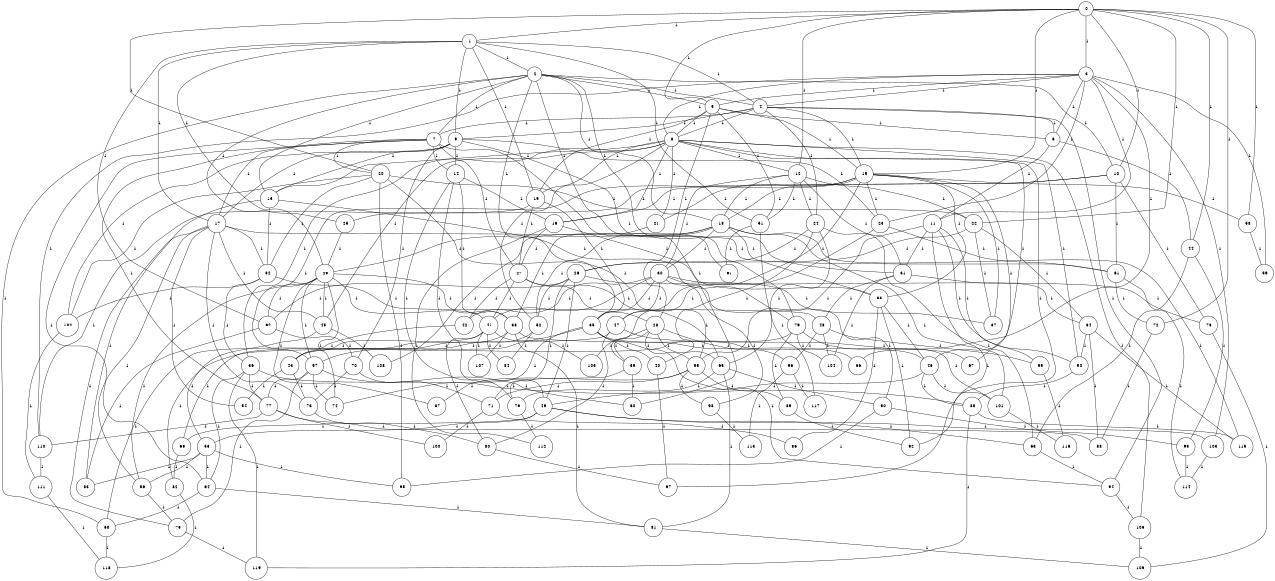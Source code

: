 graph G {
size="8.5,11;"
ratio = "expand;"
fixedsize="true;"
overlap="scale;"
node[shape=circle,width=.12,hight=.12,fontsize=12]
edge[fontsize=12]

0[label=" 0" color=black, pos="0.66186164,1.840087!"];
1[label=" 1" color=black, pos="2.0861324,2.9359881!"];
2[label=" 2" color=black, pos="2.5294665,1.7777145!"];
3[label=" 3" color=black, pos="1.0616646,0.70529834!"];
4[label=" 4" color=black, pos="0.96156997,0.054151582!"];
5[label=" 5" color=black, pos="1.084717,1.7586826!"];
6[label=" 6" color=black, pos="1.7751873,0.069719124!"];
7[label=" 7" color=black, pos="2.9521417,1.1500183!"];
8[label=" 8" color=black, pos="2.2916178,0.37104005!"];
9[label=" 9" color=black, pos="1.1410321,2.599801!"];
10[label=" 10" color=black, pos="1.8516917,1.2127625!"];
11[label=" 11" color=black, pos="1.4887908,0.15718477!"];
12[label=" 12" color=black, pos="0.99200869,2.8292366!"];
13[label=" 13" color=black, pos="0.55028908,0.70903185!"];
14[label=" 14" color=black, pos="0.14479536,2.7968553!"];
15[label=" 15" color=black, pos="0.61051749,1.7109403!"];
16[label=" 16" color=black, pos="1.9369788,0.27988548!"];
17[label=" 17" color=black, pos="1.3890086,1.7485095!"];
18[label=" 18" color=black, pos="1.257202,0.15405653!"];
19[label=" 19" color=black, pos="2.8793328,2.1963536!"];
20[label=" 20" color=black, pos="0.52257766,0.94806715!"];
21[label=" 21" color=black, pos="0.61350931,2.3983431!"];
22[label=" 22" color=black, pos="2.43585,0.85524169!"];
23[label=" 23" color=black, pos="0.14207191,2.9485027!"];
24[label=" 24" color=black, pos="1.6481624,2.1570615!"];
25[label=" 25" color=black, pos="2.1080747,0.27787119!"];
26[label=" 26" color=black, pos="0.86684298,0.11126957!"];
27[label=" 27" color=black, pos="0.74316902,1.6175172!"];
28[label=" 28" color=black, pos="1.3332133,1.3386134!"];
29[label=" 29" color=black, pos="1.2226834,1.7050273!"];
30[label=" 30" color=black, pos="1.9321549,2.7049008!"];
31[label=" 31" color=black, pos="0.12645096,2.1532775!"];
32[label=" 32" color=black, pos="0.88179174,1.8117843!"];
33[label=" 33" color=black, pos="0.21591006,1.3551432!"];
34[label=" 34" color=black, pos="1.5215832,1.8289288!"];
35[label=" 35" color=black, pos="0.7740359,2.5304989!"];
36[label=" 36" color=black, pos="0.012030376,2.0539718!"];
37[label=" 37" color=black, pos="0.60606887,1.8932471!"];
38[label=" 38" color=black, pos="2.319268,2.6124506!"];
39[label=" 39" color=black, pos="1.2515514,2.2203323!"];
40[label=" 40" color=black, pos="2.0760671,1.1232096!"];
41[label=" 41" color=black, pos="0.12177211,2.3747302!"];
42[label=" 42" color=black, pos="1.9447656,0.90810758!"];
43[label=" 43" color=black, pos="1.650105,1.8260506!"];
44[label=" 44" color=black, pos="1.3077189,0.89684913!"];
45[label=" 45" color=black, pos="1.6390214,2.4520115!"];
46[label=" 46" color=black, pos="1.3882441,1.4040083!"];
47[label=" 47" color=black, pos="2.8301902,2.7731387!"];
48[label=" 48" color=black, pos="1.6564572,0.19823444!"];
49[label=" 49" color=black, pos="0.37470109,2.4215847!"];
50[label=" 50" color=black, pos="2.7766236,2.0382681!"];
51[label=" 51" color=black, pos="1.7682988,2.088864!"];
52[label=" 52" color=black, pos="2.7443411,1.9898054!"];
53[label=" 53" color=black, pos="2.7758094,1.341652!"];
54[label=" 54" color=black, pos="0.50627896,1.803849!"];
55[label=" 55" color=black, pos="1.370001,2.2427264!"];
56[label=" 56" color=black, pos="0.473336,0.80468756!"];
57[label=" 57" color=black, pos="1.0139255,0.16750373!"];
58[label=" 58" color=black, pos="2.5559645,2.2172777!"];
59[label=" 59" color=black, pos="2.0700906,1.4002809!"];
60[label=" 60" color=black, pos="1.2918549,1.1977943!"];
61[label=" 61" color=black, pos="1.8319032,2.2317177!"];
62[label=" 62" color=black, pos="0.28510661,0.67465127!"];
63[label=" 63" color=black, pos="2.6125544,2.6815658!"];
64[label=" 64" color=black, pos="0.35833848,1.9339275!"];
65[label=" 65" color=black, pos="2.7125256,0.16281304!"];
66[label=" 66" color=black, pos="0.30720309,2.5927534!"];
67[label=" 67" color=black, pos="1.6862325,1.1917254!"];
68[label=" 68" color=black, pos="2.3831206,2.0457517!"];
69[label=" 69" color=black, pos="0.92896595,1.553206!"];
70[label=" 70" color=black, pos="0.3130362,1.8691801!"];
71[label=" 71" color=black, pos="0.14523493,0.011481075!"];
72[label=" 72" color=black, pos="2.0369993,0.87583735!"];
73[label=" 73" color=black, pos="0.046839858,0.018014982!"];
74[label=" 74" color=black, pos="0.41874117,1.7313366!"];
75[label=" 75" color=black, pos="0.60380272,0.083061175!"];
76[label=" 76" color=black, pos="1.3125817,2.2019472!"];
77[label=" 77" color=black, pos="2.4062824,2.4556202!"];
78[label=" 78" color=black, pos="0.98301048,1.6449092!"];
79[label=" 79" color=black, pos="1.8755462,2.6318188!"];
80[label=" 80" color=black, pos="2.6017989,0.66207037!"];
81[label=" 81" color=black, pos="1.5463066,2.0026817!"];
82[label=" 82" color=black, pos="0.29085374,2.0700214!"];
83[label=" 83" color=black, pos="2.6570803,2.8815798!"];
84[label=" 84" color=black, pos="1.2818955,2.2112095!"];
85[label=" 85" color=black, pos="2.8386802,2.4074964!"];
86[label=" 86" color=black, pos="0.99162999,1.9499361!"];
87[label=" 87" color=black, pos="0.70879589,0.77972171!"];
88[label=" 88" color=black, pos="2.0894111,2.9592335!"];
89[label=" 89" color=black, pos="1.1218774,1.6007654!"];
90[label=" 90" color=black, pos="1.6959334,1.3073876!"];
91[label=" 91" color=black, pos="2.8238695,2.3226756!"];
92[label=" 92" color=black, pos="0.27249448,2.7939429!"];
93[label=" 93" color=black, pos="2.2007149,2.9328654!"];
94[label=" 94" color=black, pos="0.25384491,0.059521082!"];
95[label=" 95" color=black, pos="0.46455651,2.2732356!"];
96[label=" 96" color=black, pos="2.2810349,2.1896853!"];
97[label=" 97" color=black, pos="2.1943842,0.81564349!"];
98[label=" 98" color=black, pos="2.4612375,0.24333138!"];
99[label=" 99" color=black, pos="1.3119986,1.3908719!"];
100[label=" 100" color=black, pos="2.0998922,1.6956678!"];
101[label=" 101" color=black, pos="0.38625407,1.492952!"];
102[label=" 102" color=black, pos="1.5113348,0.60273979!"];
103[label=" 103" color=black, pos="1.3917158,0.52985891!"];
104[label=" 104" color=black, pos="2.1084444,0.075663025!"];
105[label=" 105" color=black, pos="0.50999483,2.1931463!"];
106[label=" 106" color=black, pos="1.0143376,1.2563393!"];
107[label=" 107" color=black, pos="0.0024846885,1.9108292!"];
108[label=" 108" color=black, pos="1.832026,1.402984!"];
109[label=" 109" color=black, pos="2.2350302,1.858379!"];
110[label=" 110" color=black, pos="0.44840897,1.7222563!"];
111[label=" 111" color=black, pos="0.33709419,0.51287551!"];
112[label=" 112" color=black, pos="2.9716594,1.7483672!"];
113[label=" 113" color=black, pos="2.479845,0.45288654!"];
114[label=" 114" color=black, pos="1.3779912,2.8205189!"];
115[label=" 115" color=black, pos="1.356437,2.4828527!"];
116[label=" 116" color=black, pos="2.3378451,1.406743!"];
117[label=" 117" color=black, pos="1.7817727,2.3192404!"];
118[label=" 118" color=black, pos="1.7262409,1.0703064!"];
119[label=" 119" color=black, pos="0.29361189,2.5088737!"];
0--1[label="1"]
0--3[label="1"]
0--5[label="1"]
0--10[label="1"]
0--12[label="1"]
0--15[label="1"]
0--20[label="1"]
0--22[label="1"]
0--44[label="1"]
0--58[label="1"]
0--72[label="1"]
1--2[label="1"]
1--4[label="1"]
1--9[label="1"]
1--17[label="1"]
1--19[label="1"]
1--25[label="1"]
1--51[label="1"]
1--62[label="1"]
2--4[label="1"]
2--5[label="1"]
2--7[label="1"]
2--10[label="1"]
2--13[label="1"]
2--18[label="1"]
2--29[label="1"]
2--31[label="1"]
2--35[label="1"]
2--68[label="1"]
2--91[label="1"]
3--4[label="1"]
3--5[label="1"]
3--6[label="1"]
3--8[label="1"]
3--11[label="1"]
3--23[label="1"]
3--59[label="1"]
3--66[label="1"]
3--103[label="1"]
3--110[label="1"]
4--6[label="1"]
4--7[label="1"]
4--8[label="1"]
4--9[label="1"]
4--15[label="1"]
4--24[label="1"]
4--94[label="1"]
5--6[label="1"]
5--8[label="1"]
5--15[label="1"]
5--19[label="1"]
5--28[label="1"]
5--51[label="1"]
6--11[label="1"]
6--44[label="1"]
7--14[label="1"]
7--17[label="1"]
7--20[label="1"]
7--27[label="1"]
7--60[label="1"]
7--64[label="1"]
7--77[label="1"]
8--12[label="1"]
8--13[label="1"]
8--16[label="1"]
8--19[label="1"]
8--21[label="1"]
8--36[label="1"]
8--45[label="1"]
8--46[label="1"]
8--50[label="1"]
8--52[label="1"]
8--92[label="1"]
8--106[label="1"]
9--13[label="1"]
9--14[label="1"]
9--17[label="1"]
9--23[label="1"]
9--70[label="1"]
9--79[label="1"]
9--102[label="1"]
10--16[label="1"]
10--25[label="1"]
10--61[label="1"]
10--78[label="1"]
11--31[label="1"]
11--50[label="1"]
11--55[label="1"]
11--97[label="1"]
11--99[label="1"]
12--18[label="1"]
12--22[label="1"]
12--24[label="1"]
12--30[label="1"]
12--31[label="1"]
12--51[label="1"]
13--32[label="1"]
13--79[label="1"]
13--83[label="1"]
14--16[label="1"]
14--38[label="1"]
14--49[label="1"]
14--76[label="1"]
15--18[label="1"]
15--21[label="1"]
15--23[label="1"]
15--33[label="1"]
15--37[label="1"]
15--47[label="1"]
15--57[label="1"]
15--58[label="1"]
15--67[label="1"]
16--27[label="1"]
16--33[label="1"]
16--112[label="1"]
17--32[label="1"]
17--45[label="1"]
17--54[label="1"]
17--56[label="1"]
17--61[label="1"]
17--73[label="1"]
17--75[label="1"]
18--29[label="1"]
18--30[label="1"]
18--33[label="1"]
18--52[label="1"]
18--101[label="1"]
18--108[label="1"]
18--115[label="1"]
19--27[label="1"]
19--35[label="1"]
19--110[label="1"]
20--22[label="1"]
20--32[label="1"]
20--55[label="1"]
20--95[label="1"]
20--102[label="1"]
21--38[label="1"]
22--26[label="1"]
22--34[label="1"]
22--37[label="1"]
23--39[label="1"]
23--61[label="1"]
24--26[label="1"]
24--40[label="1"]
24--63[label="1"]
24--65[label="1"]
25--29[label="1"]
26--37[label="1"]
26--49[label="1"]
26--52[label="1"]
26--62[label="1"]
26--71[label="1"]
27--28[label="1"]
27--41[label="1"]
27--42[label="1"]
27--65[label="1"]
28--39[label="1"]
28--55[label="1"]
28--65[label="1"]
28--96[label="1"]
28--105[label="1"]
29--38[label="1"]
29--41[label="1"]
29--45[label="1"]
29--56[label="1"]
29--57[label="1"]
29--62[label="1"]
29--74[label="1"]
29--87[label="1"]
30--35[label="1"]
30--41[label="1"]
30--42[label="1"]
30--47[label="1"]
30--78[label="1"]
30--90[label="1"]
30--98[label="1"]
31--34[label="1"]
31--48[label="1"]
31--104[label="1"]
32--36[label="1"]
32--48[label="1"]
32--102[label="1"]
33--46[label="1"]
33--86[label="1"]
33--92[label="1"]
34--50[label="1"]
34--88[label="1"]
34--115[label="1"]
35--40[label="1"]
35--46[label="1"]
35--69[label="1"]
35--74[label="1"]
35--94[label="1"]
36--64[label="1"]
36--77[label="1"]
36--85[label="1"]
36--119[label="1"]
38--43[label="1"]
38--66[label="1"]
38--81[label="1"]
38--107[label="1"]
39--60[label="1"]
39--76[label="1"]
40--97[label="1"]
41--43[label="1"]
41--80[label="1"]
41--84[label="1"]
41--105[label="1"]
41--107[label="1"]
42--43[label="1"]
43--54[label="1"]
43--73[label="1"]
44--63[label="1"]
44--93[label="1"]
45--53[label="1"]
45--108[label="1"]
46--49[label="1"]
46--85[label="1"]
46--101[label="1"]
47--67[label="1"]
47--68[label="1"]
47--80[label="1"]
48--96[label="1"]
48--99[label="1"]
48--104[label="1"]
49--53[label="1"]
49--63[label="1"]
49--69[label="1"]
49--103[label="1"]
50--85[label="1"]
51--91[label="1"]
51--117[label="1"]
52--57[label="1"]
52--84[label="1"]
53--56[label="1"]
53--64[label="1"]
53--83[label="1"]
53--95[label="1"]
55--71[label="1"]
55--87[label="1"]
55--89[label="1"]
55--98[label="1"]
56--75[label="1"]
57--60[label="1"]
57--74[label="1"]
57--75[label="1"]
57--77[label="1"]
58--59[label="1"]
61--72[label="1"]
61--114[label="1"]
62--70[label="1"]
62--83[label="1"]
63--94[label="1"]
64--68[label="1"]
64--81[label="1"]
65--76[label="1"]
65--81[label="1"]
65--90[label="1"]
68--118[label="1"]
69--82[label="1"]
70--71[label="1"]
70--73[label="1"]
71--86[label="1"]
71--100[label="1"]
72--88[label="1"]
73--80[label="1"]
75--119[label="1"]
76--112[label="1"]
77--88[label="1"]
77--100[label="1"]
77--110[label="1"]
78--109[label="1"]
79--82[label="1"]
79--89[label="1"]
79--101[label="1"]
79--104[label="1"]
80--97[label="1"]
81--109[label="1"]
82--118[label="1"]
85--115[label="1"]
85--119[label="1"]
89--92[label="1"]
90--93[label="1"]
90--95[label="1"]
93--114[label="1"]
94--106[label="1"]
96--113[label="1"]
96--117[label="1"]
98--113[label="1"]
99--116[label="1"]
101--116[label="1"]
102--111[label="1"]
103--114[label="1"]
106--109[label="1"]
110--111[label="1"]
111--118[label="1"]

}
